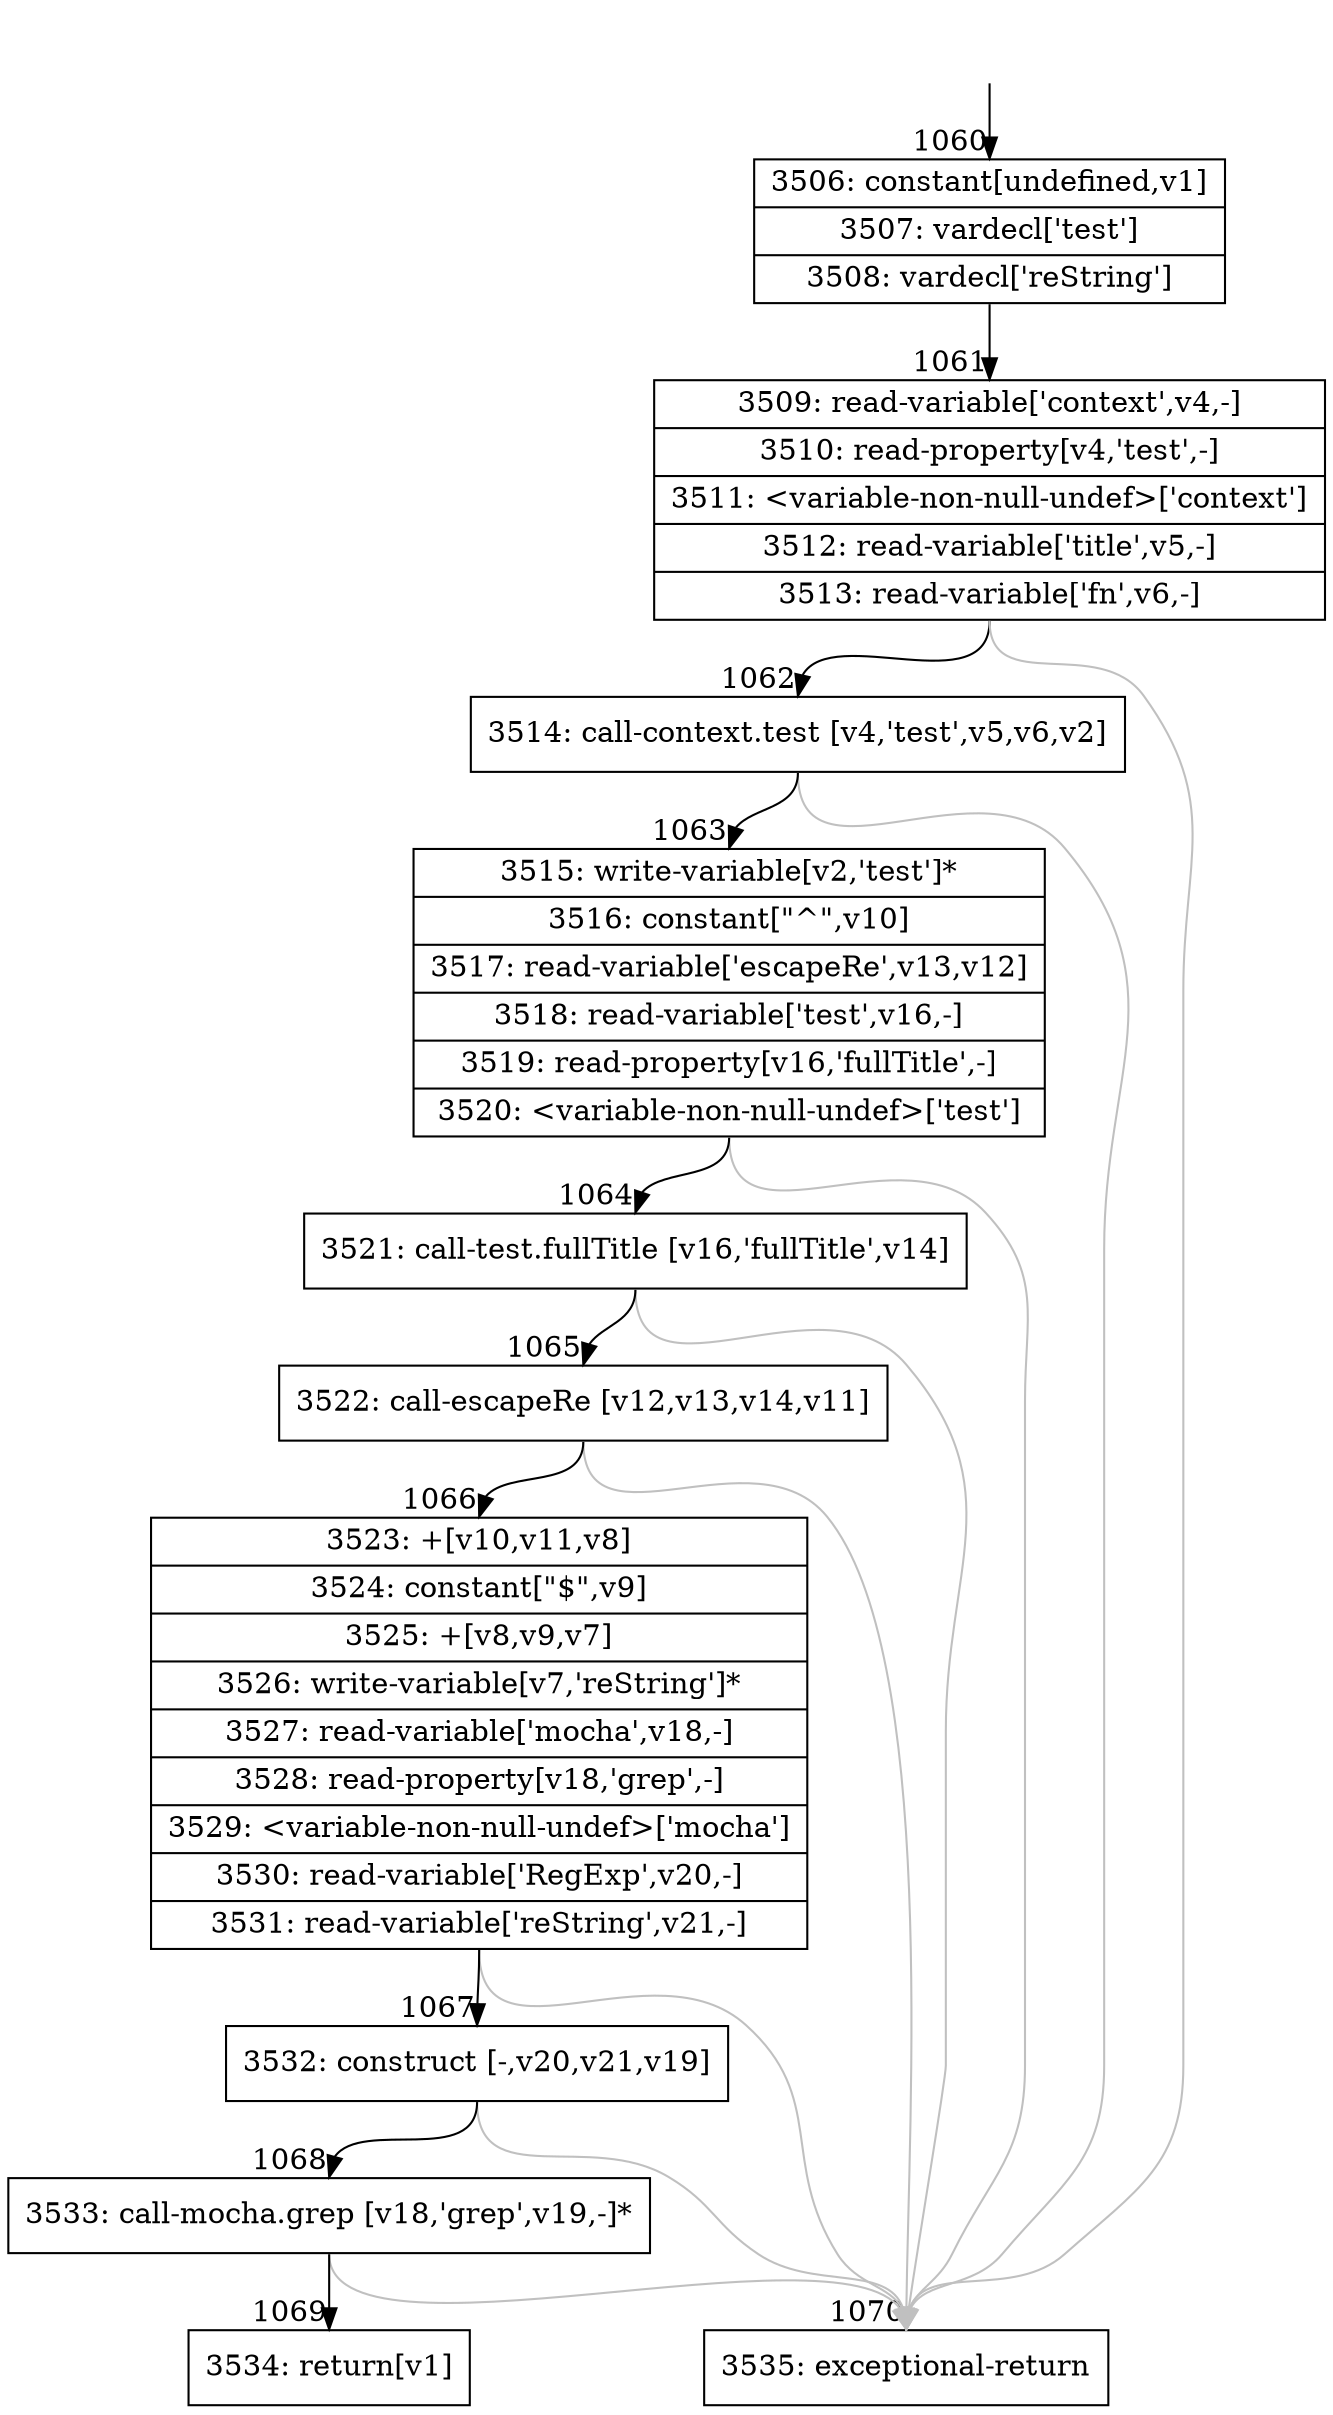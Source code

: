 digraph {
rankdir="TD"
BB_entry105[shape=none,label=""];
BB_entry105 -> BB1060 [tailport=s, headport=n, headlabel="    1060"]
BB1060 [shape=record label="{3506: constant[undefined,v1]|3507: vardecl['test']|3508: vardecl['reString']}" ] 
BB1060 -> BB1061 [tailport=s, headport=n, headlabel="      1061"]
BB1061 [shape=record label="{3509: read-variable['context',v4,-]|3510: read-property[v4,'test',-]|3511: \<variable-non-null-undef\>['context']|3512: read-variable['title',v5,-]|3513: read-variable['fn',v6,-]}" ] 
BB1061 -> BB1062 [tailport=s, headport=n, headlabel="      1062"]
BB1061 -> BB1070 [tailport=s, headport=n, color=gray, headlabel="      1070"]
BB1062 [shape=record label="{3514: call-context.test [v4,'test',v5,v6,v2]}" ] 
BB1062 -> BB1063 [tailport=s, headport=n, headlabel="      1063"]
BB1062 -> BB1070 [tailport=s, headport=n, color=gray]
BB1063 [shape=record label="{3515: write-variable[v2,'test']*|3516: constant[\"^\",v10]|3517: read-variable['escapeRe',v13,v12]|3518: read-variable['test',v16,-]|3519: read-property[v16,'fullTitle',-]|3520: \<variable-non-null-undef\>['test']}" ] 
BB1063 -> BB1064 [tailport=s, headport=n, headlabel="      1064"]
BB1063 -> BB1070 [tailport=s, headport=n, color=gray]
BB1064 [shape=record label="{3521: call-test.fullTitle [v16,'fullTitle',v14]}" ] 
BB1064 -> BB1065 [tailport=s, headport=n, headlabel="      1065"]
BB1064 -> BB1070 [tailport=s, headport=n, color=gray]
BB1065 [shape=record label="{3522: call-escapeRe [v12,v13,v14,v11]}" ] 
BB1065 -> BB1066 [tailport=s, headport=n, headlabel="      1066"]
BB1065 -> BB1070 [tailport=s, headport=n, color=gray]
BB1066 [shape=record label="{3523: +[v10,v11,v8]|3524: constant[\"$\",v9]|3525: +[v8,v9,v7]|3526: write-variable[v7,'reString']*|3527: read-variable['mocha',v18,-]|3528: read-property[v18,'grep',-]|3529: \<variable-non-null-undef\>['mocha']|3530: read-variable['RegExp',v20,-]|3531: read-variable['reString',v21,-]}" ] 
BB1066 -> BB1067 [tailport=s, headport=n, headlabel="      1067"]
BB1066 -> BB1070 [tailport=s, headport=n, color=gray]
BB1067 [shape=record label="{3532: construct [-,v20,v21,v19]}" ] 
BB1067 -> BB1068 [tailport=s, headport=n, headlabel="      1068"]
BB1067 -> BB1070 [tailport=s, headport=n, color=gray]
BB1068 [shape=record label="{3533: call-mocha.grep [v18,'grep',v19,-]*}" ] 
BB1068 -> BB1069 [tailport=s, headport=n, headlabel="      1069"]
BB1068 -> BB1070 [tailport=s, headport=n, color=gray]
BB1069 [shape=record label="{3534: return[v1]}" ] 
BB1070 [shape=record label="{3535: exceptional-return}" ] 
//#$~ 1281
}
